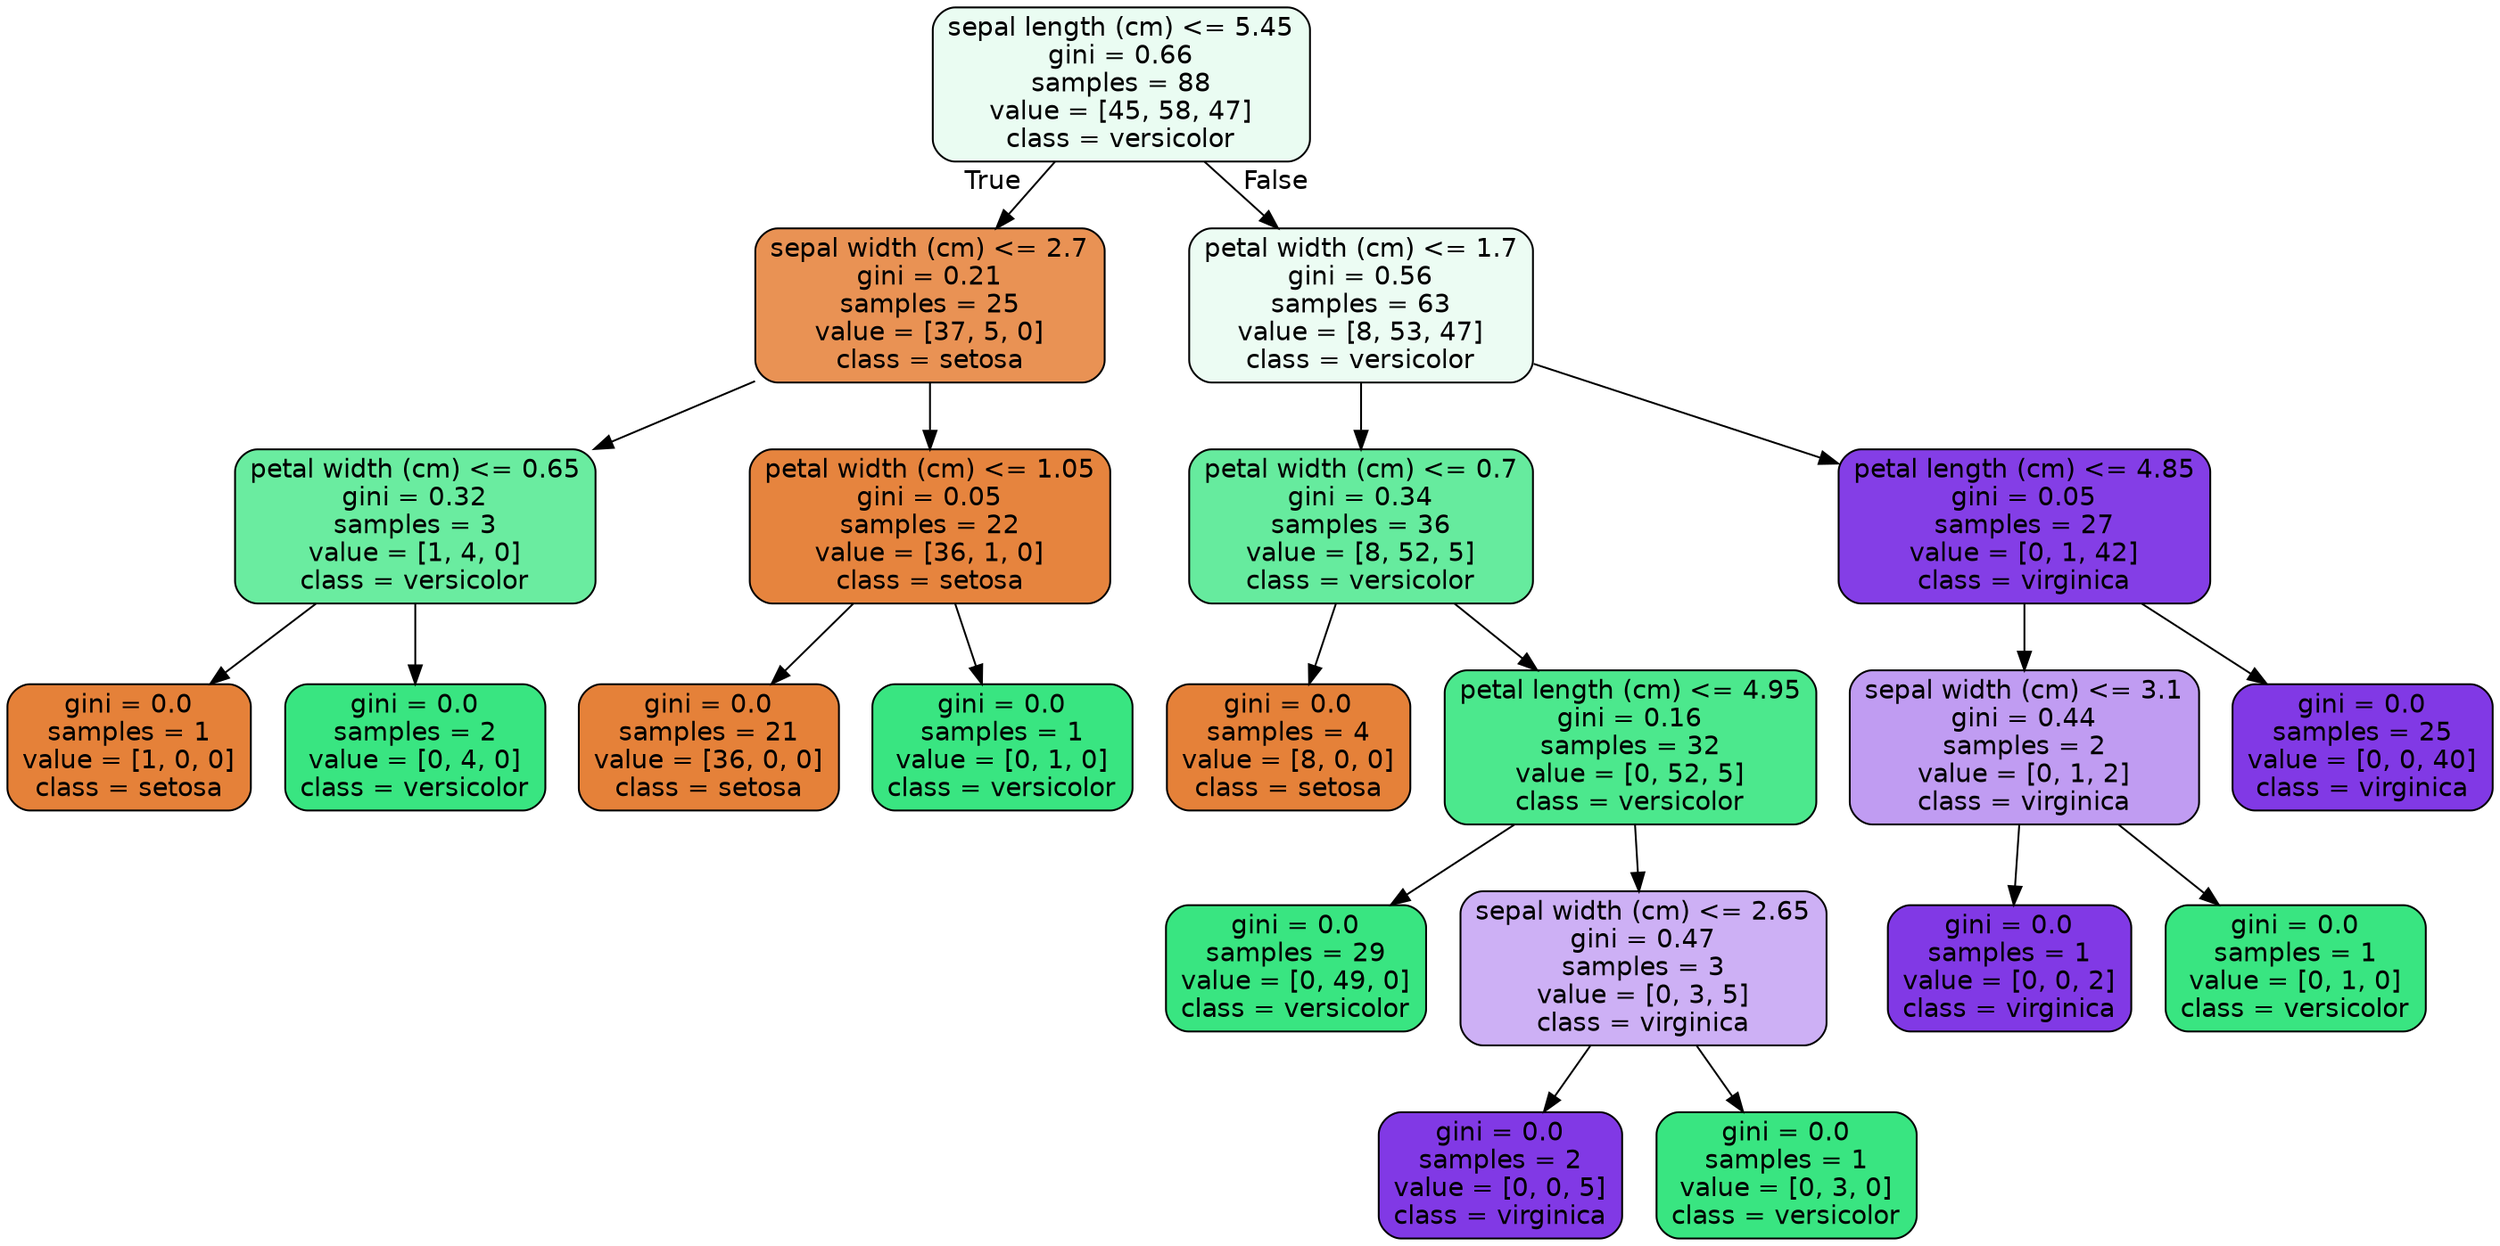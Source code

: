 digraph Tree {
node [shape=box, style="filled, rounded", color="black", fontname="helvetica"] ;
edge [fontname="helvetica"] ;
0 [label="sepal length (cm) <= 5.45\ngini = 0.66\nsamples = 88\nvalue = [45, 58, 47]\nclass = versicolor", fillcolor="#eafcf2"] ;
1 [label="sepal width (cm) <= 2.7\ngini = 0.21\nsamples = 25\nvalue = [37, 5, 0]\nclass = setosa", fillcolor="#e99254"] ;
0 -> 1 [labeldistance=2.5, labelangle=45, headlabel="True"] ;
2 [label="petal width (cm) <= 0.65\ngini = 0.32\nsamples = 3\nvalue = [1, 4, 0]\nclass = versicolor", fillcolor="#6aeca0"] ;
1 -> 2 ;
3 [label="gini = 0.0\nsamples = 1\nvalue = [1, 0, 0]\nclass = setosa", fillcolor="#e58139"] ;
2 -> 3 ;
4 [label="gini = 0.0\nsamples = 2\nvalue = [0, 4, 0]\nclass = versicolor", fillcolor="#39e581"] ;
2 -> 4 ;
5 [label="petal width (cm) <= 1.05\ngini = 0.05\nsamples = 22\nvalue = [36, 1, 0]\nclass = setosa", fillcolor="#e6843e"] ;
1 -> 5 ;
6 [label="gini = 0.0\nsamples = 21\nvalue = [36, 0, 0]\nclass = setosa", fillcolor="#e58139"] ;
5 -> 6 ;
7 [label="gini = 0.0\nsamples = 1\nvalue = [0, 1, 0]\nclass = versicolor", fillcolor="#39e581"] ;
5 -> 7 ;
8 [label="petal width (cm) <= 1.7\ngini = 0.56\nsamples = 63\nvalue = [8, 53, 47]\nclass = versicolor", fillcolor="#ecfcf3"] ;
0 -> 8 [labeldistance=2.5, labelangle=-45, headlabel="False"] ;
9 [label="petal width (cm) <= 0.7\ngini = 0.34\nsamples = 36\nvalue = [8, 52, 5]\nclass = versicolor", fillcolor="#66eb9e"] ;
8 -> 9 ;
10 [label="gini = 0.0\nsamples = 4\nvalue = [8, 0, 0]\nclass = setosa", fillcolor="#e58139"] ;
9 -> 10 ;
11 [label="petal length (cm) <= 4.95\ngini = 0.16\nsamples = 32\nvalue = [0, 52, 5]\nclass = versicolor", fillcolor="#4ce88d"] ;
9 -> 11 ;
12 [label="gini = 0.0\nsamples = 29\nvalue = [0, 49, 0]\nclass = versicolor", fillcolor="#39e581"] ;
11 -> 12 ;
13 [label="sepal width (cm) <= 2.65\ngini = 0.47\nsamples = 3\nvalue = [0, 3, 5]\nclass = virginica", fillcolor="#cdb0f5"] ;
11 -> 13 ;
14 [label="gini = 0.0\nsamples = 2\nvalue = [0, 0, 5]\nclass = virginica", fillcolor="#8139e5"] ;
13 -> 14 ;
15 [label="gini = 0.0\nsamples = 1\nvalue = [0, 3, 0]\nclass = versicolor", fillcolor="#39e581"] ;
13 -> 15 ;
16 [label="petal length (cm) <= 4.85\ngini = 0.05\nsamples = 27\nvalue = [0, 1, 42]\nclass = virginica", fillcolor="#843ee6"] ;
8 -> 16 ;
17 [label="sepal width (cm) <= 3.1\ngini = 0.44\nsamples = 2\nvalue = [0, 1, 2]\nclass = virginica", fillcolor="#c09cf2"] ;
16 -> 17 ;
18 [label="gini = 0.0\nsamples = 1\nvalue = [0, 0, 2]\nclass = virginica", fillcolor="#8139e5"] ;
17 -> 18 ;
19 [label="gini = 0.0\nsamples = 1\nvalue = [0, 1, 0]\nclass = versicolor", fillcolor="#39e581"] ;
17 -> 19 ;
20 [label="gini = 0.0\nsamples = 25\nvalue = [0, 0, 40]\nclass = virginica", fillcolor="#8139e5"] ;
16 -> 20 ;
}